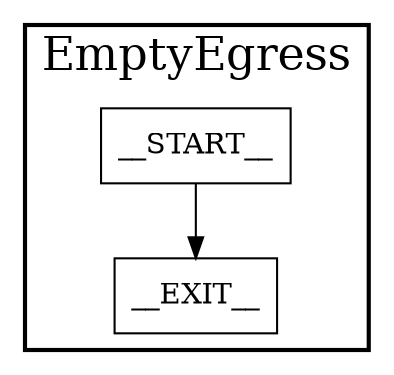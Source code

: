 digraph EmptyEgress {
subgraph cluster {
graph [
fontsize="22pt", label=EmptyEgress, style=bold];
0[label=__START__, margin="", shape=rectangle, style=solid];
1[label=__EXIT__, margin="", shape=rectangle, style=solid];
0 -> 1[label=""];
}
}
